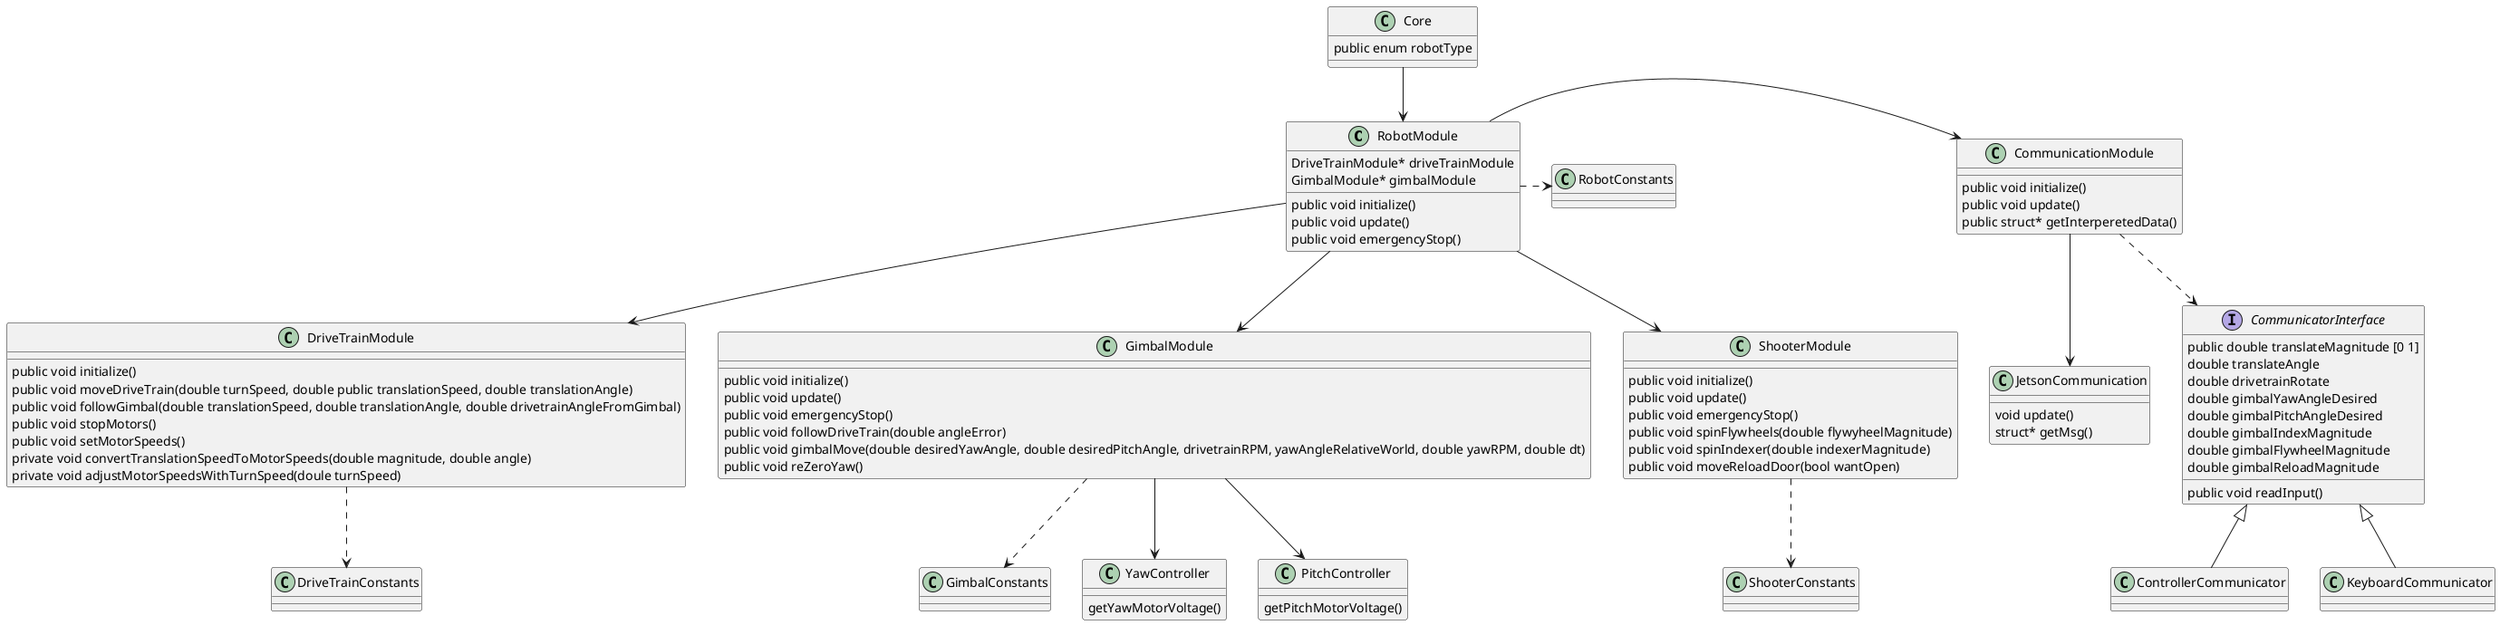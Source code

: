 @startuml
class RobotModule {
    DriveTrainModule* driveTrainModule
    GimbalModule* gimbalModule
    public void initialize()
    public void update()
    public void emergencyStop()
}

class DriveTrainModule {
    public void initialize()
    public void moveDriveTrain(double turnSpeed, double public translationSpeed, double translationAngle)
    public void followGimbal(double translationSpeed, double translationAngle, double drivetrainAngleFromGimbal)
    public void stopMotors()
    public void setMotorSpeeds()
    private void convertTranslationSpeedToMotorSpeeds(double magnitude, double angle)
    private void adjustMotorSpeedsWithTurnSpeed(doule turnSpeed)
}

class GimbalModule {
    public void initialize()
    public void update()
    public void emergencyStop()
    public void followDriveTrain(double angleError)
    public void gimbalMove(double desiredYawAngle, double desiredPitchAngle, drivetrainRPM, yawAngleRelativeWorld, double yawRPM, double dt)
    public void reZeroYaw()
}

class ShooterModule {
    public void initialize()
    public void update()
    public void emergencyStop()
    public void spinFlywheels(double flywyheelMagnitude)
    public void spinIndexer(double indexerMagnitude)
    public void moveReloadDoor(bool wantOpen)
}

class CommunicationModule {
    public void initialize()
    public void update()
    public struct* getInterperetedData()
}

interface CommunicatorInterface {
    public void readInput()
    public double translateMagnitude [0 1]
    double translateAngle
    double drivetrainRotate
    double gimbalYawAngleDesired
    double gimbalPitchAngleDesired
    double gimbalIndexMagnitude
    double gimbalFlywheelMagnitude
    double gimbalReloadMagnitude
}

class KeyboardCommunicator {
}

class ControllerCommunicator {
}

class Core {
    public enum robotType
}

class YawController {
    getYawMotorVoltage()
}

class PitchController {
    getPitchMotorVoltage()
}

class JetsonCommunication {
    void update()
    struct* getMsg()
}

class DriveTrainConstants {
}

class GimbalConstants {
}

class RobotConstants {
}

class ShooterConstants {
}

Core -Down->RobotModule

RobotModule -Down->DriveTrainModule

RobotModule -Down->GimbalModule

RobotModule -Down->ShooterModule

RobotModule -Down> CommunicationModule

KeyboardCommunicator -Up-|> CommunicatorInterface
ControllerCommunicator -Up-|> CommunicatorInterface
CommunicationModule .Down.>CommunicatorInterface


GimbalModule -Down-> YawController

GimbalModule -Down-> PitchController

DriveTrainModule .Down.>DriveTrainConstants

GimbalModule .Down.> GimbalConstants
RobotModule .Right.> RobotConstants


ShooterModule .Down.> ShooterConstants

CommunicationModule -Down-> JetsonCommunication
@enduml